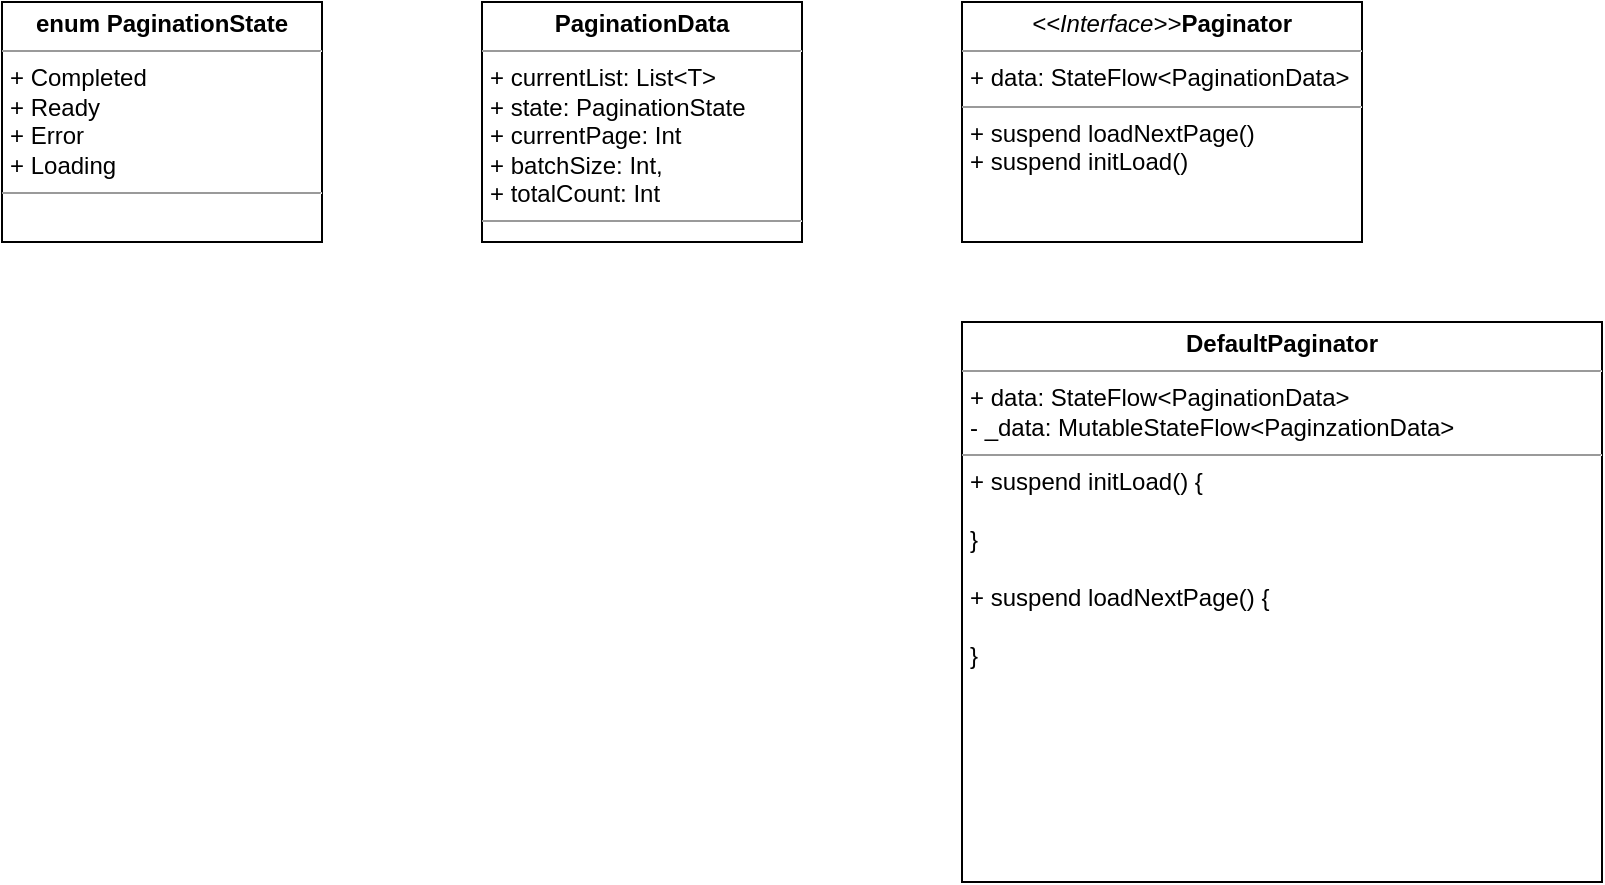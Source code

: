 <mxfile version="22.1.7" type="github">
  <diagram name="Страница — 1" id="BKeoi8arGAfsqAMdIyRO">
    <mxGraphModel dx="658" dy="443" grid="1" gridSize="10" guides="1" tooltips="1" connect="1" arrows="1" fold="1" page="1" pageScale="1" pageWidth="827" pageHeight="1169" math="0" shadow="0">
      <root>
        <mxCell id="0" />
        <mxCell id="1" parent="0" />
        <mxCell id="5sW-IGkRng8ezyYUU3Sy-1" value="&lt;p style=&quot;margin:0px;margin-top:4px;text-align:center;&quot;&gt;&lt;b&gt;enum PaginationState&lt;br&gt;&lt;/b&gt;&lt;/p&gt;&lt;hr size=&quot;1&quot;&gt;&lt;p style=&quot;margin:0px;margin-left:4px;&quot;&gt;+ Completed&lt;/p&gt;&lt;p style=&quot;margin:0px;margin-left:4px;&quot;&gt;+ Ready&lt;/p&gt;&lt;p style=&quot;margin:0px;margin-left:4px;&quot;&gt;+ Error&lt;/p&gt;&lt;p style=&quot;margin:0px;margin-left:4px;&quot;&gt;+ Loading&lt;br&gt;&lt;/p&gt;&lt;hr size=&quot;1&quot;&gt;" style="verticalAlign=top;align=left;overflow=fill;fontSize=12;fontFamily=Helvetica;html=1;whiteSpace=wrap;" vertex="1" parent="1">
          <mxGeometry x="200" y="80" width="160" height="120" as="geometry" />
        </mxCell>
        <mxCell id="5sW-IGkRng8ezyYUU3Sy-2" value="&lt;p style=&quot;margin:0px;margin-top:4px;text-align:center;&quot;&gt;&lt;b&gt;PaginationData&lt;/b&gt;&lt;/p&gt;&lt;hr size=&quot;1&quot;&gt;&lt;p style=&quot;margin:0px;margin-left:4px;&quot;&gt;+ currentList: List&amp;lt;T&amp;gt;&lt;/p&gt;&lt;p style=&quot;margin:0px;margin-left:4px;&quot;&gt;+ state: PaginationState&lt;/p&gt;&lt;p style=&quot;margin:0px;margin-left:4px;&quot;&gt;+ currentPage: Int&lt;/p&gt;&lt;p style=&quot;margin:0px;margin-left:4px;&quot;&gt;+ batchSize: Int,&lt;/p&gt;&lt;p style=&quot;margin:0px;margin-left:4px;&quot;&gt;+ totalCount: Int&lt;br&gt;&lt;/p&gt;&lt;hr size=&quot;1&quot;&gt;" style="verticalAlign=top;align=left;overflow=fill;fontSize=12;fontFamily=Helvetica;html=1;whiteSpace=wrap;" vertex="1" parent="1">
          <mxGeometry x="440" y="80" width="160" height="120" as="geometry" />
        </mxCell>
        <mxCell id="5sW-IGkRng8ezyYUU3Sy-4" value="&lt;p style=&quot;margin:0px;margin-top:4px;text-align:center;&quot;&gt;&lt;i&gt;&amp;lt;&amp;lt;Interface&amp;gt;&amp;gt;&lt;/i&gt;&lt;b&gt;Paginator&lt;/b&gt;&lt;br&gt;&lt;b&gt;&lt;/b&gt;&lt;/p&gt;&lt;hr size=&quot;1&quot;&gt;&lt;p style=&quot;margin:0px;margin-left:4px;&quot;&gt;+ data: StateFlow&amp;lt;PaginationData&amp;gt;&lt;br&gt;&lt;/p&gt;&lt;hr size=&quot;1&quot;&gt;&lt;p style=&quot;margin:0px;margin-left:4px;&quot;&gt;+ suspend loadNextPage()&lt;/p&gt;&lt;p style=&quot;margin:0px;margin-left:4px;&quot;&gt;+ suspend initLoad()&lt;br&gt;&lt;/p&gt;" style="verticalAlign=top;align=left;overflow=fill;fontSize=12;fontFamily=Helvetica;html=1;whiteSpace=wrap;" vertex="1" parent="1">
          <mxGeometry x="680" y="80" width="200" height="120" as="geometry" />
        </mxCell>
        <mxCell id="5sW-IGkRng8ezyYUU3Sy-5" value="&lt;p style=&quot;margin:0px;margin-top:4px;text-align:center;&quot;&gt;&lt;b&gt;DefaultPaginator&lt;/b&gt;&lt;/p&gt;&lt;hr size=&quot;1&quot;&gt;&lt;p style=&quot;margin:0px;margin-left:4px;&quot;&gt;+ data: StateFlow&amp;lt;PaginationData&amp;gt;&lt;/p&gt;&lt;p style=&quot;margin:0px;margin-left:4px;&quot;&gt;- _data: MutableStateFlow&amp;lt;PaginzationData&amp;gt;&lt;br&gt;&lt;/p&gt;&lt;hr size=&quot;1&quot;&gt;&lt;p style=&quot;margin:0px;margin-left:4px;&quot;&gt;+ suspend initLoad() {&lt;/p&gt;&lt;p style=&quot;margin:0px;margin-left:4px;&quot;&gt;&lt;br&gt;&lt;/p&gt;&lt;p style=&quot;margin:0px;margin-left:4px;&quot;&gt;}&lt;/p&gt;&lt;p style=&quot;margin:0px;margin-left:4px;&quot;&gt;&lt;br&gt;&lt;/p&gt;&lt;p style=&quot;margin:0px;margin-left:4px;&quot;&gt;+ suspend loadNextPage() {&lt;/p&gt;&lt;p style=&quot;margin:0px;margin-left:4px;&quot;&gt;&lt;br&gt;&lt;/p&gt;&lt;p style=&quot;margin:0px;margin-left:4px;&quot;&gt;}&lt;br&gt;&lt;/p&gt;" style="verticalAlign=top;align=left;overflow=fill;fontSize=12;fontFamily=Helvetica;html=1;whiteSpace=wrap;" vertex="1" parent="1">
          <mxGeometry x="680" y="240" width="320" height="280" as="geometry" />
        </mxCell>
      </root>
    </mxGraphModel>
  </diagram>
</mxfile>
